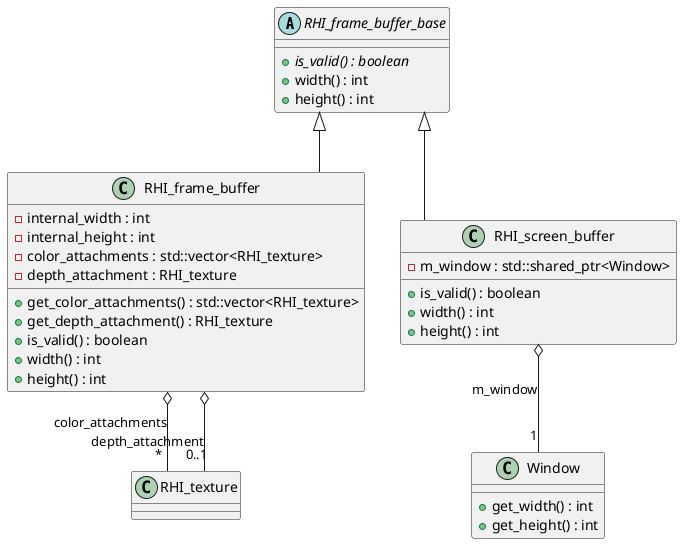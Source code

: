 @startuml
skinparam linetype ortho

abstract class RHI_frame_buffer_base {
  {abstract} + is_valid() : boolean
  + width() : int
  + height() : int
}

class RHI_frame_buffer {
  - internal_width : int
  - internal_height : int
  - color_attachments : std::vector<RHI_texture>
  - depth_attachment : RHI_texture
  + get_color_attachments() : std::vector<RHI_texture>
  + get_depth_attachment() : RHI_texture
  + is_valid() : boolean
  + width() : int
  + height() : int
}

class RHI_screen_buffer {
  - m_window : std::shared_ptr<Window>
  + is_valid() : boolean
  + width() : int
  + height() : int
}

class RHI_texture {
  ' Assuming RHI_texture is defined elsewhere
  ' or its internal details are not relevant here.
}

class Window {
  + get_width() : int
  + get_height() : int
}

RHI_frame_buffer_base <|-- RHI_frame_buffer
RHI_frame_buffer_base <|-- RHI_screen_buffer

RHI_frame_buffer o-- "*" RHI_texture : color_attachments
RHI_frame_buffer o-- "0..1" RHI_texture : depth_attachment

RHI_screen_buffer o-- "1" Window : m_window

@enduml